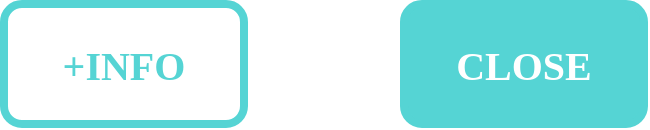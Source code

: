 <mxfile version="13.8.8" type="device"><diagram id="ZwcURYUfzfdSEpSWFFu9" name="Page-1"><mxGraphModel dx="1422" dy="834" grid="1" gridSize="10" guides="1" tooltips="1" connect="1" arrows="1" fold="1" page="1" pageScale="1" pageWidth="827" pageHeight="1169" math="0" shadow="0"><root><mxCell id="0"/><mxCell id="1" parent="0"/><mxCell id="06rUp0kLYKhG-Ogw2Ev--1" value="&lt;font face=&quot;Tahoma&quot; size=&quot;1&quot; color=&quot;#55d4d4&quot;&gt;&lt;b style=&quot;font-size: 20px&quot;&gt;+INFO&lt;/b&gt;&lt;/font&gt;" style="rounded=1;whiteSpace=wrap;html=1;strokeColor=#55D4D4;strokeWidth=4;" vertex="1" parent="1"><mxGeometry x="160" y="80" width="120" height="60" as="geometry"/></mxCell><mxCell id="06rUp0kLYKhG-Ogw2Ev--2" value="&lt;font face=&quot;Tahoma&quot; size=&quot;1&quot; color=&quot;#ffffff&quot;&gt;&lt;b style=&quot;font-size: 20px&quot;&gt;CLOSE&lt;/b&gt;&lt;/font&gt;" style="rounded=1;whiteSpace=wrap;html=1;strokeColor=#55D4D4;strokeWidth=4;fillColor=#55D4D4;" vertex="1" parent="1"><mxGeometry x="360" y="80" width="120" height="60" as="geometry"/></mxCell></root></mxGraphModel></diagram></mxfile>